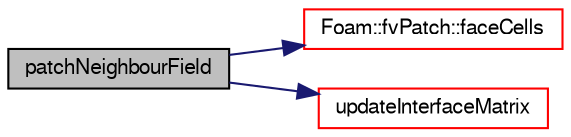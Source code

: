 digraph "patchNeighbourField"
{
  bgcolor="transparent";
  edge [fontname="FreeSans",fontsize="10",labelfontname="FreeSans",labelfontsize="10"];
  node [fontname="FreeSans",fontsize="10",shape=record];
  rankdir="LR";
  Node88 [label="patchNeighbourField",height=0.2,width=0.4,color="black", fillcolor="grey75", style="filled", fontcolor="black"];
  Node88 -> Node89 [color="midnightblue",fontsize="10",style="solid",fontname="FreeSans"];
  Node89 [label="Foam::fvPatch::faceCells",height=0.2,width=0.4,color="red",URL="$a22870.html#afbfac825732ef2770fff4261b4e930e9",tooltip="Return faceCells. "];
  Node88 -> Node93 [color="midnightblue",fontsize="10",style="solid",fontname="FreeSans"];
  Node93 [label="updateInterfaceMatrix",height=0.2,width=0.4,color="red",URL="$a28962.html#a229dacc1f8a377bce8dc3abb2c98548e",tooltip="Update result field based on interface functionality. "];
}

